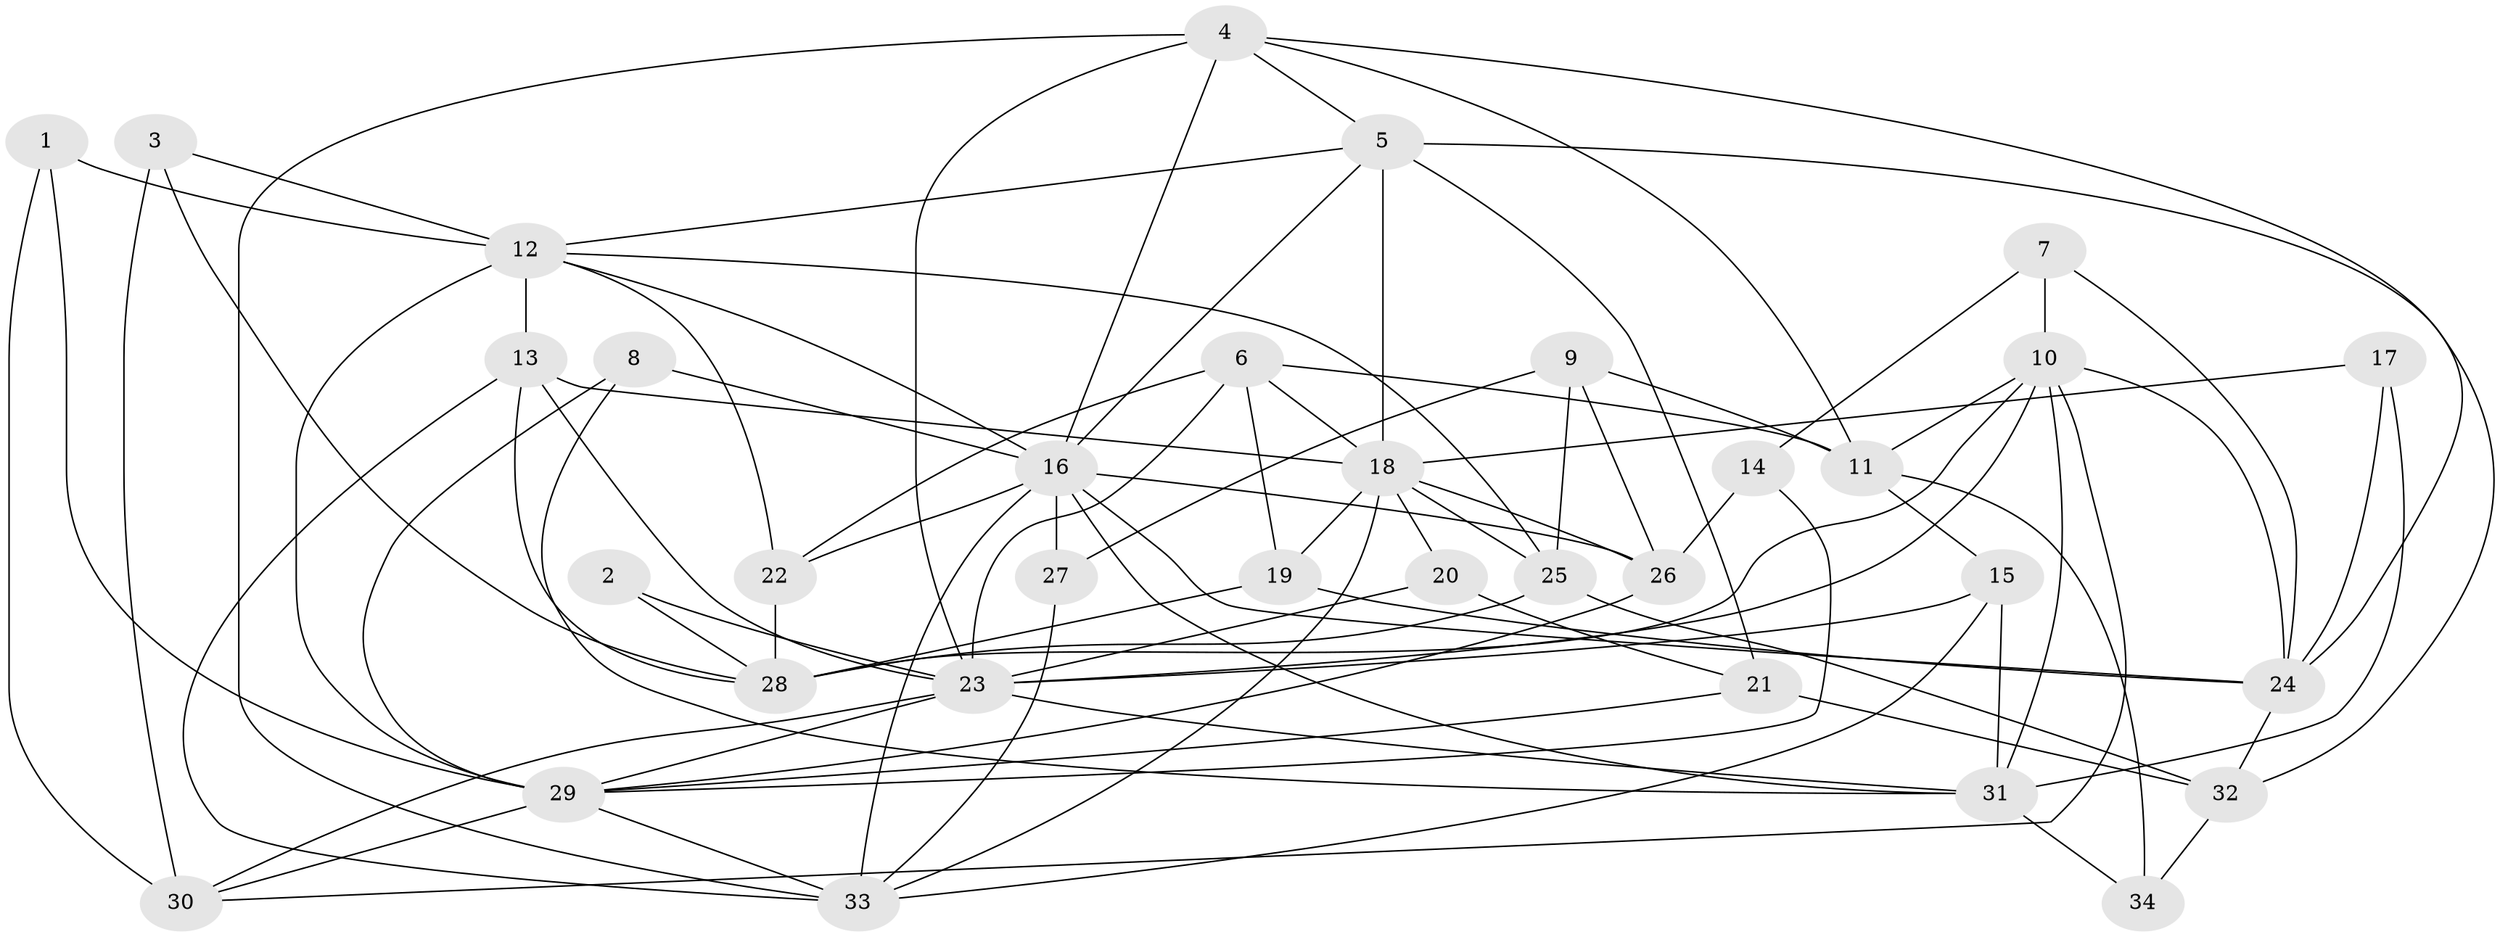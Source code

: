 // original degree distribution, {3: 0.23880597014925373, 5: 0.208955223880597, 6: 0.07462686567164178, 2: 0.16417910447761194, 4: 0.26865671641791045, 9: 0.014925373134328358, 7: 0.014925373134328358, 10: 0.014925373134328358}
// Generated by graph-tools (version 1.1) at 2025/37/03/04/25 23:37:00]
// undirected, 34 vertices, 89 edges
graph export_dot {
  node [color=gray90,style=filled];
  1;
  2;
  3;
  4;
  5;
  6;
  7;
  8;
  9;
  10;
  11;
  12;
  13;
  14;
  15;
  16;
  17;
  18;
  19;
  20;
  21;
  22;
  23;
  24;
  25;
  26;
  27;
  28;
  29;
  30;
  31;
  32;
  33;
  34;
  1 -- 12 [weight=1.0];
  1 -- 29 [weight=1.0];
  1 -- 30 [weight=1.0];
  2 -- 23 [weight=1.0];
  2 -- 28 [weight=1.0];
  3 -- 12 [weight=1.0];
  3 -- 28 [weight=1.0];
  3 -- 30 [weight=1.0];
  4 -- 5 [weight=1.0];
  4 -- 11 [weight=1.0];
  4 -- 16 [weight=1.0];
  4 -- 23 [weight=1.0];
  4 -- 24 [weight=1.0];
  4 -- 33 [weight=1.0];
  5 -- 12 [weight=1.0];
  5 -- 16 [weight=1.0];
  5 -- 18 [weight=2.0];
  5 -- 21 [weight=1.0];
  5 -- 32 [weight=1.0];
  6 -- 11 [weight=1.0];
  6 -- 18 [weight=1.0];
  6 -- 19 [weight=1.0];
  6 -- 22 [weight=1.0];
  6 -- 23 [weight=1.0];
  7 -- 10 [weight=1.0];
  7 -- 14 [weight=1.0];
  7 -- 24 [weight=1.0];
  8 -- 16 [weight=1.0];
  8 -- 29 [weight=1.0];
  8 -- 31 [weight=1.0];
  9 -- 11 [weight=1.0];
  9 -- 25 [weight=1.0];
  9 -- 26 [weight=1.0];
  9 -- 27 [weight=1.0];
  10 -- 11 [weight=1.0];
  10 -- 23 [weight=1.0];
  10 -- 24 [weight=1.0];
  10 -- 28 [weight=1.0];
  10 -- 30 [weight=1.0];
  10 -- 31 [weight=1.0];
  11 -- 15 [weight=1.0];
  11 -- 34 [weight=2.0];
  12 -- 13 [weight=2.0];
  12 -- 16 [weight=1.0];
  12 -- 22 [weight=1.0];
  12 -- 25 [weight=1.0];
  12 -- 29 [weight=2.0];
  13 -- 18 [weight=1.0];
  13 -- 23 [weight=1.0];
  13 -- 28 [weight=1.0];
  13 -- 33 [weight=1.0];
  14 -- 26 [weight=1.0];
  14 -- 29 [weight=1.0];
  15 -- 23 [weight=1.0];
  15 -- 31 [weight=1.0];
  15 -- 33 [weight=1.0];
  16 -- 22 [weight=1.0];
  16 -- 24 [weight=1.0];
  16 -- 26 [weight=1.0];
  16 -- 27 [weight=2.0];
  16 -- 31 [weight=1.0];
  16 -- 33 [weight=1.0];
  17 -- 18 [weight=1.0];
  17 -- 24 [weight=1.0];
  17 -- 31 [weight=1.0];
  18 -- 19 [weight=1.0];
  18 -- 20 [weight=1.0];
  18 -- 25 [weight=1.0];
  18 -- 26 [weight=1.0];
  18 -- 33 [weight=1.0];
  19 -- 24 [weight=2.0];
  19 -- 28 [weight=1.0];
  20 -- 21 [weight=1.0];
  20 -- 23 [weight=2.0];
  21 -- 29 [weight=1.0];
  21 -- 32 [weight=1.0];
  22 -- 28 [weight=1.0];
  23 -- 29 [weight=1.0];
  23 -- 30 [weight=1.0];
  23 -- 31 [weight=1.0];
  24 -- 32 [weight=1.0];
  25 -- 28 [weight=1.0];
  25 -- 32 [weight=1.0];
  26 -- 29 [weight=1.0];
  27 -- 33 [weight=1.0];
  29 -- 30 [weight=1.0];
  29 -- 33 [weight=1.0];
  31 -- 34 [weight=1.0];
  32 -- 34 [weight=1.0];
}

